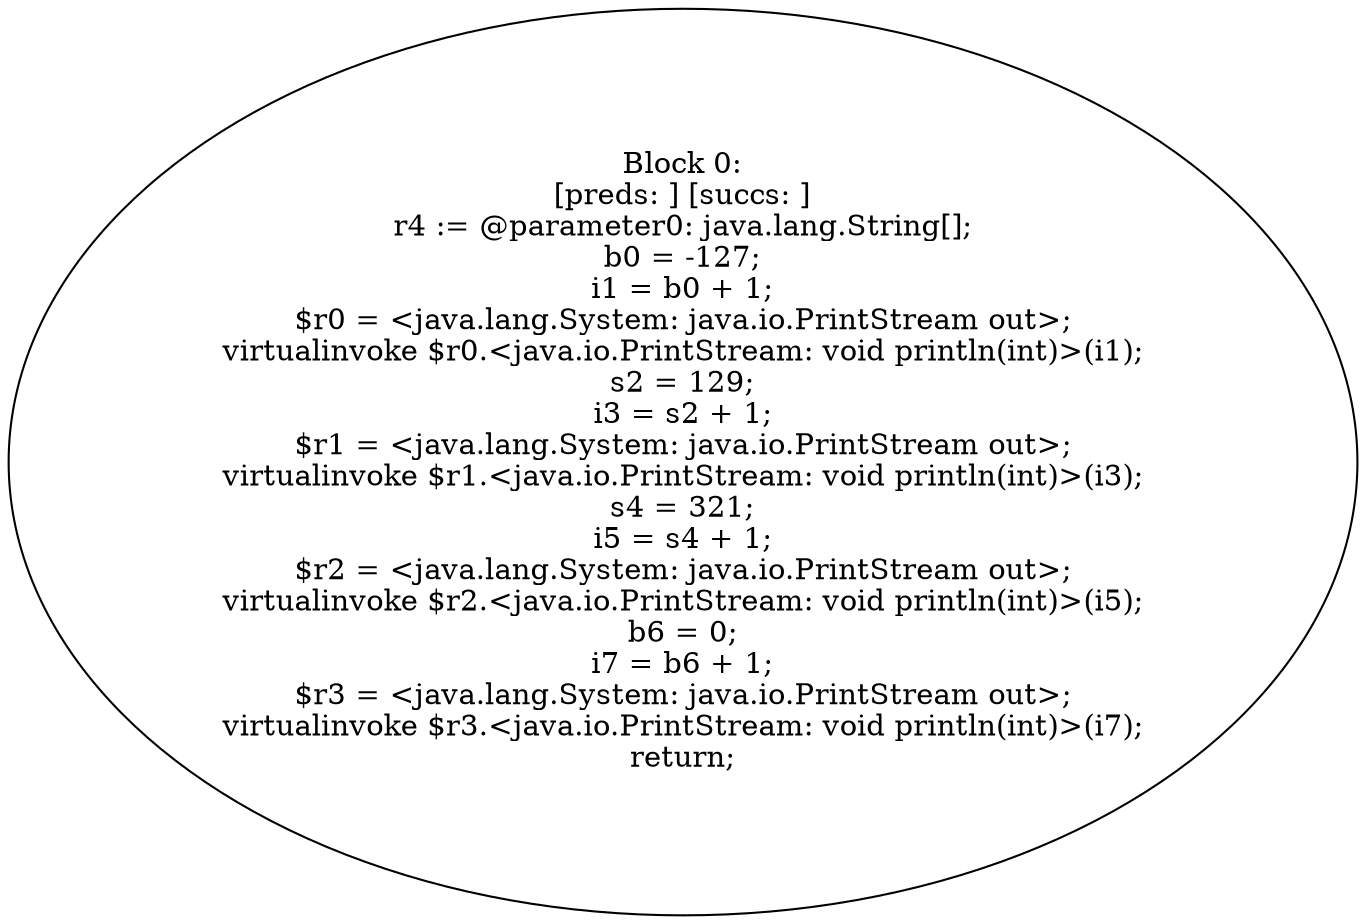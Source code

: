digraph "unitGraph" {
    "Block 0:
[preds: ] [succs: ]
r4 := @parameter0: java.lang.String[];
b0 = -127;
i1 = b0 + 1;
$r0 = <java.lang.System: java.io.PrintStream out>;
virtualinvoke $r0.<java.io.PrintStream: void println(int)>(i1);
s2 = 129;
i3 = s2 + 1;
$r1 = <java.lang.System: java.io.PrintStream out>;
virtualinvoke $r1.<java.io.PrintStream: void println(int)>(i3);
s4 = 321;
i5 = s4 + 1;
$r2 = <java.lang.System: java.io.PrintStream out>;
virtualinvoke $r2.<java.io.PrintStream: void println(int)>(i5);
b6 = 0;
i7 = b6 + 1;
$r3 = <java.lang.System: java.io.PrintStream out>;
virtualinvoke $r3.<java.io.PrintStream: void println(int)>(i7);
return;
"
}
